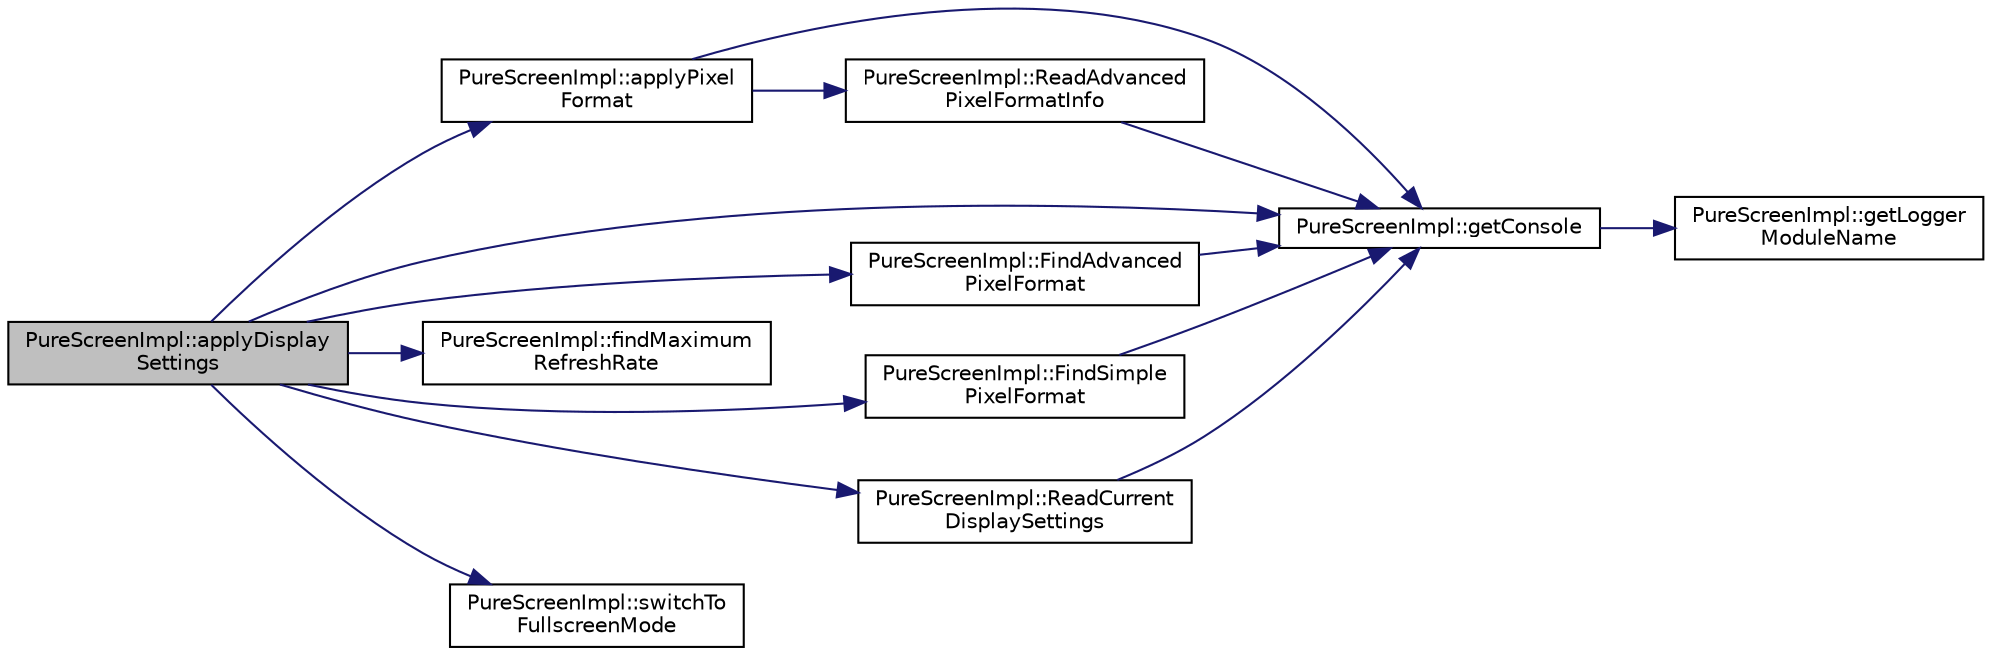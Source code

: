 digraph "PureScreenImpl::applyDisplaySettings"
{
 // LATEX_PDF_SIZE
  edge [fontname="Helvetica",fontsize="10",labelfontname="Helvetica",labelfontsize="10"];
  node [fontname="Helvetica",fontsize="10",shape=record];
  rankdir="LR";
  Node1 [label="PureScreenImpl::applyDisplay\lSettings",height=0.2,width=0.4,color="black", fillcolor="grey75", style="filled", fontcolor="black",tooltip="Applies the set settings and the appropriate pixel format for the given HDC."];
  Node1 -> Node2 [color="midnightblue",fontsize="10",style="solid",fontname="Helvetica"];
  Node2 [label="PureScreenImpl::applyPixel\lFormat",height=0.2,width=0.4,color="black", fillcolor="white", style="filled",URL="$class_pure_screen_impl.html#ac779ac74f094540dfbfbd6eccd22f2db",tooltip="Sets the given pixel format for the given HDC."];
  Node2 -> Node3 [color="midnightblue",fontsize="10",style="solid",fontname="Helvetica"];
  Node3 [label="PureScreenImpl::getConsole",height=0.2,width=0.4,color="black", fillcolor="white", style="filled",URL="$class_pure_screen_impl.html#af61e5e4ab6ab4eb7cb8f0e246b7d6485",tooltip="Returns access to console preset with logger module name as this class."];
  Node3 -> Node4 [color="midnightblue",fontsize="10",style="solid",fontname="Helvetica"];
  Node4 [label="PureScreenImpl::getLogger\lModuleName",height=0.2,width=0.4,color="black", fillcolor="white", style="filled",URL="$class_pure_screen_impl.html#aca75838dda7e3c717a8ea2d6b9934b5d",tooltip="Returns the logger module name of this class."];
  Node2 -> Node5 [color="midnightblue",fontsize="10",style="solid",fontname="Helvetica"];
  Node5 [label="PureScreenImpl::ReadAdvanced\lPixelFormatInfo",height=0.2,width=0.4,color="black", fillcolor="white", style="filled",URL="$class_pure_screen_impl.html#ae59545066acb833286bda6f455f14a07",tooltip="Reads advanced pixel format about the given pixel format using wglGetPixelFormatAttrib...."];
  Node5 -> Node3 [color="midnightblue",fontsize="10",style="solid",fontname="Helvetica"];
  Node1 -> Node6 [color="midnightblue",fontsize="10",style="solid",fontname="Helvetica"];
  Node6 [label="PureScreenImpl::FindAdvanced\lPixelFormat",height=0.2,width=0.4,color="black", fillcolor="white", style="filled",URL="$class_pure_screen_impl.html#ad7464be111f6122fde3252425ade1be8",tooltip="Finds a pixel format for the given HDC based on the previously set values like color bits."];
  Node6 -> Node3 [color="midnightblue",fontsize="10",style="solid",fontname="Helvetica"];
  Node1 -> Node7 [color="midnightblue",fontsize="10",style="solid",fontname="Helvetica"];
  Node7 [label="PureScreenImpl::findMaximum\lRefreshRate",height=0.2,width=0.4,color="black", fillcolor="white", style="filled",URL="$class_pure_screen_impl.html#a4f101b461ed330db6411ba4e00ee12c0",tooltip="Finds the maximum available refresh rate for the given display resolution width, height and color dep..."];
  Node1 -> Node8 [color="midnightblue",fontsize="10",style="solid",fontname="Helvetica"];
  Node8 [label="PureScreenImpl::FindSimple\lPixelFormat",height=0.2,width=0.4,color="black", fillcolor="white", style="filled",URL="$class_pure_screen_impl.html#a313e408b8386426f5291bebffe1d3b80",tooltip="Finds a pixel format for the given HDC based on the previously set values like color bits."];
  Node8 -> Node3 [color="midnightblue",fontsize="10",style="solid",fontname="Helvetica"];
  Node1 -> Node3 [color="midnightblue",fontsize="10",style="solid",fontname="Helvetica"];
  Node1 -> Node9 [color="midnightblue",fontsize="10",style="solid",fontname="Helvetica"];
  Node9 [label="PureScreenImpl::ReadCurrent\lDisplaySettings",height=0.2,width=0.4,color="black", fillcolor="white", style="filled",URL="$class_pure_screen_impl.html#aed1d19e7fb45493a4c3f60c98c18d84a",tooltip="Reads and stores current display resolution width, height, color depth and refresh rate."];
  Node9 -> Node3 [color="midnightblue",fontsize="10",style="solid",fontname="Helvetica"];
  Node1 -> Node10 [color="midnightblue",fontsize="10",style="solid",fontname="Helvetica"];
  Node10 [label="PureScreenImpl::switchTo\lFullscreenMode",height=0.2,width=0.4,color="black", fillcolor="white", style="filled",URL="$class_pure_screen_impl.html#a13aa347585b3274cf266039b2d86cb5f",tooltip="Switches display mode to fullscreen at the given resolution width, height, color depth with the given..."];
}
